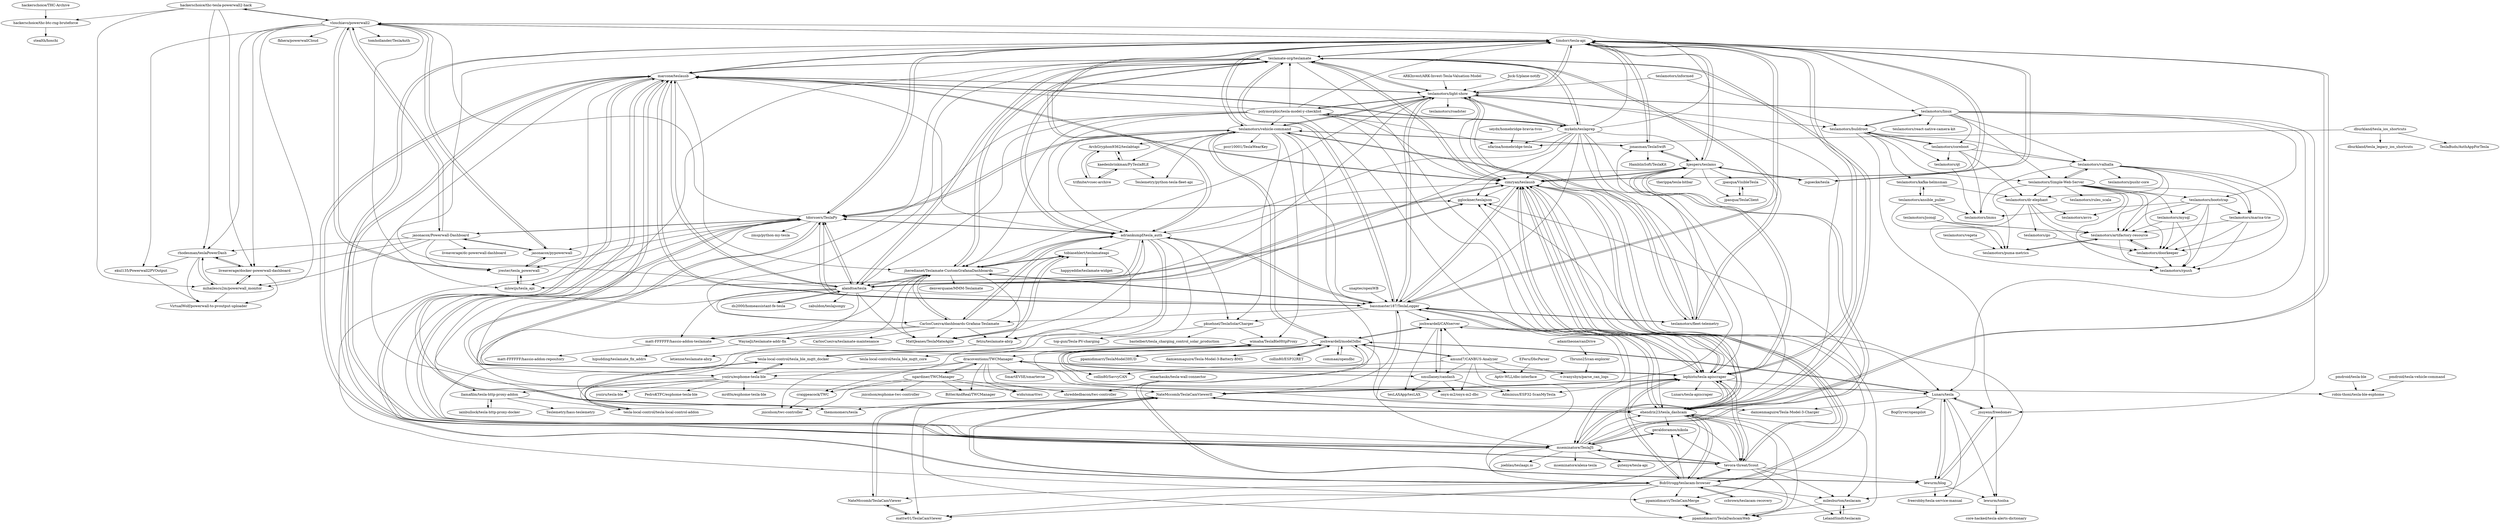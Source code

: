 digraph G {
"hackerschoice/THC-Archive" -> "hackerschoice/thc-btc-rng-bruteforce" ["e"=1]
"teslamate-org/teslamate" -> "marcone/teslausb"
"teslamate-org/teslamate" -> "teslamotors/light-show"
"teslamate-org/teslamate" -> "timdorr/tesla-api"
"teslamate-org/teslamate" -> "adriankumpf/tesla_auth"
"teslamate-org/teslamate" -> "bassmaster187/TeslaLogger"
"teslamate-org/teslamate" -> "jheredianet/Teslamate-CustomGrafanaDashboards"
"teslamate-org/teslamate" -> "ehendrix23/tesla_dashcam"
"teslamate-org/teslamate" -> "cimryan/teslausb"
"teslamate-org/teslamate" -> "alandtse/tesla"
"teslamate-org/teslamate" -> "lephisto/tesla-apiscraper"
"teslamate-org/teslamate" -> "CarlosCuezva/dashboards-Grafana-Teslamate"
"teslamate-org/teslamate" -> "mykeln/teslaprep"
"teslamate-org/teslamate" -> "tdorssers/TeslaPy"
"teslamate-org/teslamate" -> "mseminatore/TeslaJS"
"teslamate-org/teslamate" -> "teslamotors/fleet-telemetry"
"marcone/teslausb" -> "cimryan/teslausb"
"marcone/teslausb" -> "ehendrix23/tesla_dashcam"
"marcone/teslausb" -> "teslamate-org/teslamate"
"marcone/teslausb" -> "timdorr/tesla-api"
"marcone/teslausb" -> "BobStrogg/teslacam-browser"
"marcone/teslausb" -> "teslamotors/light-show"
"marcone/teslausb" -> "bassmaster187/TeslaLogger"
"marcone/teslausb" -> "lephisto/tesla-apiscraper"
"marcone/teslausb" -> "mykeln/teslaprep"
"marcone/teslausb" -> "tevora-threat/Scout"
"marcone/teslausb" -> "NateMccomb/TeslaCamViewerII"
"marcone/teslausb" -> "ppamidimarri/TeslaCamMerge"
"marcone/teslausb" -> "mseminatore/TeslaJS"
"marcone/teslausb" -> "jheredianet/Teslamate-CustomGrafanaDashboards"
"marcone/teslausb" -> "alandtse/tesla"
"ppamidimarri/TeslaCamMerge" -> "ppamidimarri/TeslaDashcamWeb"
"teslamotors/linux" -> "teslamotors/buildroot"
"teslamotors/linux" -> "teslamotors/coreboot"
"teslamotors/linux" -> "teslamotors/Simple-Web-Server"
"teslamotors/linux" -> "teslamotors/react-native-camera-kit" ["e"=1]
"teslamotors/linux" -> "teslamotors/valhalla"
"teslamotors/linux" -> "teslamotors/light-show"
"teslamotors/linux" -> "teslamotors/bootstrap"
"teslamotors/linux" -> "jnuyens/freedomev"
"teslamotors/linux" -> "timdorr/tesla-api"
"teslamotors/linux" -> "Lunars/tesla"
"rhodesman/teslaPowerDash" -> "liveaverage/docker-powerwall-dashboard"
"rhodesman/teslaPowerDash" -> "mihailescu2m/powerwall_monitor"
"rhodesman/teslaPowerDash" -> "ekul135/Powerwall2PVOutput"
"rhodesman/teslaPowerDash" -> "VirtualWolf/powerwall-to-pvoutput-uploader"
"ARKInvest/ARK-Invest-Tesla-Valuation-Model" -> "teslamotors/light-show" ["e"=1]
"lephisto/tesla-apiscraper" -> "cimryan/teslausb"
"lephisto/tesla-apiscraper" -> "ehendrix23/tesla_dashcam"
"lephisto/tesla-apiscraper" -> "BobStrogg/teslacam-browser"
"lephisto/tesla-apiscraper" -> "bassmaster187/TeslaLogger"
"lephisto/tesla-apiscraper" -> "gglockner/teslajson"
"lephisto/tesla-apiscraper" -> "NateMccomb/TeslaCamViewerII"
"lephisto/tesla-apiscraper" -> "marcone/teslausb"
"lephisto/tesla-apiscraper" -> "timdorr/tesla-api"
"lephisto/tesla-apiscraper" -> "dracoventions/TWCManager"
"lephisto/tesla-apiscraper" -> "tdorssers/TeslaPy"
"lephisto/tesla-apiscraper" -> "mseminatore/TeslaJS"
"lephisto/tesla-apiscraper" -> "hjespers/teslams"
"lephisto/tesla-apiscraper" -> "Lunars/tesla"
"lephisto/tesla-apiscraper" -> "Lunars/tesla-apiscraper"
"lephisto/tesla-apiscraper" -> "tevora-threat/Scout"
"seydx/homebridge-bravia-tvos" -> "nfarina/homebridge-tesla" ["e"=1]
"bassmaster187/TeslaLogger" -> "teslamate-org/teslamate"
"bassmaster187/TeslaLogger" -> "lephisto/tesla-apiscraper"
"bassmaster187/TeslaLogger" -> "cimryan/teslausb"
"bassmaster187/TeslaLogger" -> "marcone/teslausb"
"bassmaster187/TeslaLogger" -> "jheredianet/Teslamate-CustomGrafanaDashboards"
"bassmaster187/TeslaLogger" -> "timdorr/tesla-api"
"bassmaster187/TeslaLogger" -> "ehendrix23/tesla_dashcam"
"bassmaster187/TeslaLogger" -> "adriankumpf/tesla_auth"
"bassmaster187/TeslaLogger" -> "tdorssers/TeslaPy"
"bassmaster187/TeslaLogger" -> "teslamotors/fleet-telemetry"
"bassmaster187/TeslaLogger" -> "NateMccomb/TeslaCamViewerII"
"bassmaster187/TeslaLogger" -> "teslamotors/light-show"
"bassmaster187/TeslaLogger" -> "joshwardell/CANserver"
"bassmaster187/TeslaLogger" -> "pkuehnel/TeslaSolarCharger"
"bassmaster187/TeslaLogger" -> "CarlosCuezva/dashboards-Grafana-Teslamate"
"mykeln/teslaprep" -> "marcone/teslausb"
"mykeln/teslaprep" -> "polymorphic/tesla-model-y-checklist"
"mykeln/teslaprep" -> "teslamotors/light-show"
"mykeln/teslaprep" -> "teslamate-org/teslamate"
"mykeln/teslaprep" -> "ehendrix23/tesla_dashcam"
"mykeln/teslaprep" -> "timdorr/tesla-api"
"mykeln/teslaprep" -> "cimryan/teslausb"
"mykeln/teslaprep" -> "adriankumpf/tesla_auth"
"mykeln/teslaprep" -> "lephisto/tesla-apiscraper"
"mykeln/teslaprep" -> "alandtse/tesla"
"mykeln/teslaprep" -> "hjespers/teslams"
"mykeln/teslaprep" -> "bassmaster187/TeslaLogger"
"mykeln/teslaprep" -> "nfarina/homebridge-tesla"
"mykeln/teslaprep" -> "NateMccomb/TeslaCamViewerII"
"mykeln/teslaprep" -> "vloschiavo/powerwall2"
"cimryan/teslausb" -> "marcone/teslausb"
"cimryan/teslausb" -> "ehendrix23/tesla_dashcam"
"cimryan/teslausb" -> "lephisto/tesla-apiscraper"
"cimryan/teslausb" -> "tevora-threat/Scout"
"cimryan/teslausb" -> "BobStrogg/teslacam-browser"
"cimryan/teslausb" -> "timdorr/tesla-api"
"cimryan/teslausb" -> "milesburton/teslacam"
"cimryan/teslausb" -> "bassmaster187/TeslaLogger"
"cimryan/teslausb" -> "mseminatore/TeslaJS"
"cimryan/teslausb" -> "ppamidimarri/TeslaDashcamWeb"
"cimryan/teslausb" -> "gglockner/teslajson"
"cimryan/teslausb" -> "alandtse/tesla"
"cimryan/teslausb" -> "teslamate-org/teslamate"
"cimryan/teslausb" -> "Lunars/tesla"
"cimryan/teslausb" -> "hjespers/teslams"
"ehendrix23/tesla_dashcam" -> "BobStrogg/teslacam-browser"
"ehendrix23/tesla_dashcam" -> "marcone/teslausb"
"ehendrix23/tesla_dashcam" -> "cimryan/teslausb"
"ehendrix23/tesla_dashcam" -> "lephisto/tesla-apiscraper"
"ehendrix23/tesla_dashcam" -> "NateMccomb/TeslaCamViewerII"
"ehendrix23/tesla_dashcam" -> "timdorr/tesla-api"
"ehendrix23/tesla_dashcam" -> "teslamate-org/teslamate"
"ehendrix23/tesla_dashcam" -> "tevora-threat/Scout"
"ehendrix23/tesla_dashcam" -> "mattw01/TeslaCamViewer"
"ehendrix23/tesla_dashcam" -> "milesburton/teslacam"
"ehendrix23/tesla_dashcam" -> "ppamidimarri/TeslaDashcamWeb"
"ehendrix23/tesla_dashcam" -> "ppamidimarri/TeslaCamMerge"
"ehendrix23/tesla_dashcam" -> "bassmaster187/TeslaLogger"
"ehendrix23/tesla_dashcam" -> "geraldoramos/nikola"
"ehendrix23/tesla_dashcam" -> "dracoventions/TWCManager"
"BobStrogg/teslacam-browser" -> "ehendrix23/tesla_dashcam"
"BobStrogg/teslacam-browser" -> "mattw01/TeslaCamViewer"
"BobStrogg/teslacam-browser" -> "NateMccomb/TeslaCamViewerII"
"BobStrogg/teslacam-browser" -> "lephisto/tesla-apiscraper"
"BobStrogg/teslacam-browser" -> "ccbrown/teslacam-recovery"
"BobStrogg/teslacam-browser" -> "marcone/teslausb"
"BobStrogg/teslacam-browser" -> "cimryan/teslausb"
"BobStrogg/teslacam-browser" -> "geraldoramos/nikola"
"BobStrogg/teslacam-browser" -> "tevora-threat/Scout"
"BobStrogg/teslacam-browser" -> "NateMccomb/TeslaCamViewer"
"BobStrogg/teslacam-browser" -> "LelandSindt/teslacam"
"BobStrogg/teslacam-browser" -> "milesburton/teslacam"
"BobStrogg/teslacam-browser" -> "gglockner/teslajson"
"BobStrogg/teslacam-browser" -> "ppamidimarri/TeslaDashcamWeb"
"BobStrogg/teslacam-browser" -> "ppamidimarri/TeslaCamMerge"
"lewurm/blog" -> "Lunars/tesla"
"lewurm/blog" -> "lewurm/toolsa"
"lewurm/blog" -> "jnuyens/freedomev"
"lewurm/blog" -> "freerobby/tesla-service-manual"
"lewurm/blog" -> "joshwardell/model3dbc"
"snaptec/openWB" -> "bassmaster187/TeslaLogger" ["e"=1]
"teslamotors/buildroot" -> "teslamotors/linux"
"teslamotors/buildroot" -> "teslamotors/coreboot"
"teslamotors/buildroot" -> "teslamotors/Simple-Web-Server"
"teslamotors/buildroot" -> "teslamotors/valhalla"
"teslamotors/buildroot" -> "teslamotors/qt"
"teslamotors/buildroot" -> "jnuyens/freedomev"
"teslamotors/buildroot" -> "teslamotors/kafka-helmsman"
"teslamotors/informed" -> "teslamotors/buildroot" ["e"=1]
"teslamotors/informed" -> "teslamotors/light-show" ["e"=1]
"amund7/CANBUS-Analyzer" -> "joshwardell/model3dbc"
"amund7/CANBUS-Analyzer" -> "joshwardell/CANserver"
"amund7/CANBUS-Analyzer" -> "onyx-m2/onyx-m2-dbc"
"amund7/CANBUS-Analyzer" -> "Aptiv-WLL/dbc-interface"
"amund7/CANBUS-Analyzer" -> "v-ivanyshyn/parse_can_logs"
"amund7/CANBUS-Analyzer" -> "collin80/SavvyCAN" ["e"=1]
"amund7/CANBUS-Analyzer" -> "nmullaney/candash"
"amund7/CANBUS-Analyzer" -> "lewurm/blog"
"joshwardell/model3dbc" -> "amund7/CANBUS-Analyzer"
"joshwardell/model3dbc" -> "joshwardell/CANserver"
"joshwardell/model3dbc" -> "onyx-m2/onyx-m2-dbc"
"joshwardell/model3dbc" -> "nmullaney/candash"
"joshwardell/model3dbc" -> "lewurm/blog"
"joshwardell/model3dbc" -> "Lunars/tesla"
"joshwardell/model3dbc" -> "damienmaguire/Tesla-Model-3-Battery-BMS" ["e"=1]
"joshwardell/model3dbc" -> "damienmaguire/Tesla-Model-3-Charger" ["e"=1]
"joshwardell/model3dbc" -> "collin80/ESP32RET" ["e"=1]
"joshwardell/model3dbc" -> "Adminius/ESP32-ScanMyTesla"
"joshwardell/model3dbc" -> "commaai/opendbc" ["e"=1]
"joshwardell/model3dbc" -> "collin80/SavvyCAN" ["e"=1]
"joshwardell/model3dbc" -> "ppamidimarri/TeslaModel3HUD"
"joshwardell/model3dbc" -> "teslamotors/vehicle-command"
"joshwardell/model3dbc" -> "dracoventions/TWCManager"
"mlowijs/tesla_api" -> "gglockner/teslajson"
"mlowijs/tesla_api" -> "jrester/tesla_powerwall"
"jpasqua/VisibleTesla" -> "jpasqua/TeslaClient"
"vloschiavo/powerwall2" -> "jrester/tesla_powerwall"
"vloschiavo/powerwall2" -> "jasonacox/pypowerwall"
"vloschiavo/powerwall2" -> "jasonacox/Powerwall-Dashboard"
"vloschiavo/powerwall2" -> "rhodesman/teslaPowerDash"
"vloschiavo/powerwall2" -> "mlowijs/tesla_api"
"vloschiavo/powerwall2" -> "mihailescu2m/powerwall_monitor"
"vloschiavo/powerwall2" -> "hackerschoice/thc-tesla-powerwall2-hack"
"vloschiavo/powerwall2" -> "liveaverage/docker-powerwall-dashboard"
"vloschiavo/powerwall2" -> "ekul135/Powerwall2PVOutput"
"vloschiavo/powerwall2" -> "fkhera/powerwallCloud"
"vloschiavo/powerwall2" -> "tomhollander/TeslaAuth"
"vloschiavo/powerwall2" -> "timdorr/tesla-api"
"teslamotors/ansible_puller" -> "teslamotors/kafka-helmsman"
"teslamotors/ansible_puller" -> "teslamotors/artifactory-resource"
"teslamotors/ansible_puller" -> "teslamotors/puma-metrics"
"teslamotors/ansible_puller" -> "teslamotors/lmms"
"Lunars/tesla" -> "lewurm/blog"
"Lunars/tesla" -> "jnuyens/freedomev"
"Lunars/tesla" -> "joshwardell/model3dbc"
"Lunars/tesla" -> "lewurm/toolsa"
"Lunars/tesla" -> "BogGyver/openpilot" ["e"=1]
"Lunars/tesla" -> "freerobby/tesla-service-manual"
"Lunars/tesla" -> "damienmaguire/Tesla-Model-3-Charger" ["e"=1]
"collin80/ESP32RET" -> "joshwardell/model3dbc" ["e"=1]
"ccbrown/teslacam-recovery" -> "BobStrogg/teslacam-browser"
"milesburton/teslacam" -> "LelandSindt/teslacam"
"milesburton/teslacam" -> "ppamidimarri/TeslaDashcamWeb"
"teslamotors/jsonql" -> "teslamotors/artifactory-resource"
"teslamotors/jsonql" -> "teslamotors/puma-metrics"
"jpasqua/TeslaClient" -> "jpasqua/VisibleTesla"
"jnuyens/freedomev" -> "Lunars/tesla"
"jnuyens/freedomev" -> "lewurm/blog"
"jnuyens/freedomev" -> "lewurm/toolsa"
"ekul135/Powerwall2PVOutput" -> "VirtualWolf/powerwall-to-pvoutput-uploader"
"jrester/tesla_powerwall" -> "jasonacox/pypowerwall"
"jrester/tesla_powerwall" -> "vloschiavo/powerwall2"
"jrester/tesla_powerwall" -> "mlowijs/tesla_api"
"liveaverage/docker-powerwall-dashboard" -> "mihailescu2m/powerwall_monitor"
"liveaverage/docker-powerwall-dashboard" -> "rhodesman/teslaPowerDash"
"liveaverage/docker-powerwall-dashboard" -> "VirtualWolf/powerwall-to-pvoutput-uploader"
"mattw01/TeslaCamViewer" -> "NateMccomb/TeslaCamViewer"
"dracoventions/TWCManager" -> "ngardiner/TWCManager"
"dracoventions/TWCManager" -> "wido/smarttwc"
"dracoventions/TWCManager" -> "BitterAndReal/TWCManager"
"dracoventions/TWCManager" -> "lephisto/tesla-apiscraper"
"dracoventions/TWCManager" -> "jnicolson/twc-controller"
"dracoventions/TWCManager" -> "shreddedbacon/twc-controller"
"dracoventions/TWCManager" -> "SmartEVSE/smartevse" ["e"=1]
"dracoventions/TWCManager" -> "craigpeacock/TWC"
"LelandSindt/teslacam" -> "milesburton/teslacam"
"NateMccomb/TeslaCamViewer" -> "mattw01/TeslaCamViewer"
"NateMccomb/TeslaCamViewer" -> "NateMccomb/TeslaCamViewerII"
"geraldoramos/nikola" -> "mseminatore/TeslaJS"
"lewurm/toolsa" -> "core-hacked/tesla-alerts-dictionary"
"teslamotors/dr-elephant" -> "teslamotors/doorkeeper"
"teslamotors/dr-elephant" -> "teslamotors/go"
"teslamotors/dr-elephant" -> "teslamotors/rpush"
"teslamotors/dr-elephant" -> "teslamotors/avro"
"teslamotors/dr-elephant" -> "teslamotors/artifactory-resource"
"ppamidimarri/TeslaDashcamWeb" -> "ppamidimarri/TeslaCamMerge"
"teslamotors/artifactory-resource" -> "teslamotors/rpush"
"teslamotors/artifactory-resource" -> "teslamotors/doorkeeper"
"teslamotors/artifactory-resource" -> "teslamotors/puma-metrics"
"teslamotors/puma-metrics" -> "teslamotors/artifactory-resource"
"teslamotors/go" -> "teslamotors/doorkeeper"
"Jxck-S/plane-notify" -> "teslamotors/light-show" ["e"=1]
"tdorssers/TeslaPy" -> "timdorr/tesla-api"
"tdorssers/TeslaPy" -> "gglockner/teslajson"
"tdorssers/TeslaPy" -> "mlowijs/tesla_api"
"tdorssers/TeslaPy" -> "adriankumpf/tesla_auth"
"tdorssers/TeslaPy" -> "jrester/tesla_powerwall"
"tdorssers/TeslaPy" -> "jasonacox/pypowerwall"
"tdorssers/TeslaPy" -> "lephisto/tesla-apiscraper"
"tdorssers/TeslaPy" -> "zmsp/python-my-tesla"
"tdorssers/TeslaPy" -> "bassmaster187/TeslaLogger"
"tdorssers/TeslaPy" -> "jasonacox/Powerwall-Dashboard"
"tdorssers/TeslaPy" -> "teslamotors/vehicle-command"
"tdorssers/TeslaPy" -> "mseminatore/TeslaJS"
"tdorssers/TeslaPy" -> "themonomers/tesla"
"tdorssers/TeslaPy" -> "alandtse/tesla"
"tdorssers/TeslaPy" -> "vloschiavo/powerwall2"
"polymorphic/tesla-model-y-checklist" -> "mykeln/teslaprep"
"polymorphic/tesla-model-y-checklist" -> "marcone/teslausb"
"polymorphic/tesla-model-y-checklist" -> "teslamate-org/teslamate"
"polymorphic/tesla-model-y-checklist" -> "teslamotors/light-show"
"polymorphic/tesla-model-y-checklist" -> "NateMccomb/TeslaCamViewerII"
"polymorphic/tesla-model-y-checklist" -> "cimryan/teslausb"
"polymorphic/tesla-model-y-checklist" -> "timdorr/tesla-api"
"polymorphic/tesla-model-y-checklist" -> "jheredianet/Teslamate-CustomGrafanaDashboards"
"polymorphic/tesla-model-y-checklist" -> "alandtse/tesla"
"polymorphic/tesla-model-y-checklist" -> "adriankumpf/tesla_auth"
"polymorphic/tesla-model-y-checklist" -> "nfarina/homebridge-tesla"
"polymorphic/tesla-model-y-checklist" -> "lephisto/tesla-apiscraper"
"polymorphic/tesla-model-y-checklist" -> "teslamotors/vehicle-command"
"polymorphic/tesla-model-y-checklist" -> "ehendrix23/tesla_dashcam"
"tevora-threat/Scout" -> "mseminatore/TeslaJS"
"tevora-threat/Scout" -> "cimryan/teslausb"
"tevora-threat/Scout" -> "ehendrix23/tesla_dashcam"
"tevora-threat/Scout" -> "BobStrogg/teslacam-browser"
"tevora-threat/Scout" -> "marcone/teslausb"
"tevora-threat/Scout" -> "geraldoramos/nikola"
"tevora-threat/Scout" -> "lephisto/tesla-apiscraper"
"tevora-threat/Scout" -> "milesburton/teslacam"
"tevora-threat/Scout" -> "joshwardell/CANserver"
"tevora-threat/Scout" -> "ppamidimarri/TeslaDashcamWeb"
"tevora-threat/Scout" -> "lewurm/blog"
"dburkland/tesla_ios_shortcuts" -> "dburkland/tesla_legacy_ios_shortcuts"
"dburkland/tesla_ios_shortcuts" -> "TeslaBuds/AuthAppForTesla"
"dburkland/tesla_ios_shortcuts" -> "nfarina/homebridge-tesla"
"ngardiner/TWCManager" -> "dracoventions/TWCManager"
"ngardiner/TWCManager" -> "jnicolson/twc-controller"
"ngardiner/TWCManager" -> "craigpeacock/TWC"
"ngardiner/TWCManager" -> "wido/smarttwc"
"ngardiner/TWCManager" -> "BitterAndReal/TWCManager"
"ngardiner/TWCManager" -> "jnicolson/esphome-twc-controller"
"ngardiner/TWCManager" -> "shreddedbacon/twc-controller"
"MattJeanes/TeslaMateAgile" -> "tobiasehlert/teslamateapi"
"teslamotors/kafka-helmsman" -> "teslamotors/ansible_puller"
"teslamotors/kafka-helmsman" -> "teslamotors/dr-elephant"
"hackerschoice/thc-btc-rng-bruteforce" -> "stealth/hoschi"
"hackerschoice/thc-tesla-powerwall2-hack" -> "vloschiavo/powerwall2"
"hackerschoice/thc-tesla-powerwall2-hack" -> "mihailescu2m/powerwall_monitor"
"hackerschoice/thc-tesla-powerwall2-hack" -> "hackerschoice/thc-btc-rng-bruteforce"
"hackerschoice/thc-tesla-powerwall2-hack" -> "liveaverage/docker-powerwall-dashboard"
"hackerschoice/thc-tesla-powerwall2-hack" -> "rhodesman/teslaPowerDash"
"NateMccomb/TeslaCamViewerII" -> "NateMccomb/TeslaCamViewer"
"NateMccomb/TeslaCamViewerII" -> "BobStrogg/teslacam-browser"
"NateMccomb/TeslaCamViewerII" -> "ehendrix23/tesla_dashcam"
"NateMccomb/TeslaCamViewerII" -> "mattw01/TeslaCamViewer"
"NateMccomb/TeslaCamViewerII" -> "themonomers/tesla"
"NateMccomb/TeslaCamViewerII" -> "lephisto/tesla-apiscraper"
"NateMccomb/TeslaCamViewerII" -> "ppamidimarri/TeslaDashcamWeb"
"teslamotors/coreboot" -> "teslamotors/buildroot"
"teslamotors/coreboot" -> "teslamotors/qt"
"teslamotors/coreboot" -> "teslamotors/lmms"
"teslamotors/coreboot" -> "teslamotors/dr-elephant"
"teslamotors/coreboot" -> "teslamotors/valhalla"
"joshwardell/CANserver" -> "nmullaney/candash"
"joshwardell/CANserver" -> "joshwardell/model3dbc"
"joshwardell/CANserver" -> "tesLAXApp/tesLAX"
"joshwardell/CANserver" -> "Adminius/ESP32-ScanMyTesla"
"teslamotors/qt" -> "teslamotors/lmms"
"mihailescu2m/powerwall_monitor" -> "liveaverage/docker-powerwall-dashboard"
"mihailescu2m/powerwall_monitor" -> "rhodesman/teslaPowerDash"
"mihailescu2m/powerwall_monitor" -> "VirtualWolf/powerwall-to-pvoutput-uploader"
"craigpeacock/TWC" -> "jnicolson/twc-controller"
"teslamotors/doorkeeper" -> "teslamotors/rpush"
"teslamotors/doorkeeper" -> "teslamotors/artifactory-resource"
"Tbruno25/can-explorer" -> "v-ivanyshyn/parse_can_logs"
"alandtse/tesla" -> "ds2000/homeassistant-fe-tesla"
"alandtse/tesla" -> "zabuldon/teslajsonpy"
"alandtse/tesla" -> "adriankumpf/tesla_auth"
"alandtse/tesla" -> "jheredianet/Teslamate-CustomGrafanaDashboards"
"alandtse/tesla" -> "yoziru/esphome-tesla-ble"
"alandtse/tesla" -> "cimryan/teslausb"
"alandtse/tesla" -> "teslamate-org/teslamate"
"alandtse/tesla" -> "matt-FFFFFF/hassio-addon-teslamate"
"alandtse/tesla" -> "llamafilm/tesla-http-proxy-addon"
"alandtse/tesla" -> "CarlosCuezva/dashboards-Grafana-Teslamate"
"alandtse/tesla" -> "tdorssers/TeslaPy"
"alandtse/tesla" -> "MattJeanes/TeslaMateAgile"
"alandtse/tesla" -> "timdorr/tesla-api"
"alandtse/tesla" -> "marcone/teslausb"
"alandtse/tesla" -> "bassmaster187/TeslaLogger"
"ArchGryphon9362/teslabtapi" -> "kaedenbrinkman/PyTeslaBLE"
"ArchGryphon9362/teslabtapi" -> "trifinite/vcsec-archive"
"adamtheone/canDrive" -> "Tbruno25/can-explorer" ["e"=1]
"tobiasehlert/teslamateapi" -> "fetzu/teslamate-abrp"
"tobiasehlert/teslamateapi" -> "MattJeanes/TeslaMateAgile"
"tobiasehlert/teslamateapi" -> "happyeddie/teslamate-widget"
"tobiasehlert/teslamateapi" -> "jheredianet/Teslamate-CustomGrafanaDashboards"
"matt-FFFFFF/hassio-addon-teslamate" -> "matt-FFFFFF/hassio-addon-repository"
"teslamotors/light-show" -> "teslamate-org/teslamate"
"teslamotors/light-show" -> "marcone/teslausb"
"teslamotors/light-show" -> "timdorr/tesla-api"
"teslamotors/light-show" -> "bassmaster187/TeslaLogger"
"teslamotors/light-show" -> "ehendrix23/tesla_dashcam"
"teslamotors/light-show" -> "mykeln/teslaprep"
"teslamotors/light-show" -> "cimryan/teslausb"
"teslamotors/light-show" -> "teslamotors/vehicle-command"
"teslamotors/light-show" -> "teslamotors/fleet-telemetry"
"teslamotors/light-show" -> "teslamotors/linux"
"teslamotors/light-show" -> "alandtse/tesla"
"teslamotors/light-show" -> "polymorphic/tesla-model-y-checklist"
"teslamotors/light-show" -> "teslamotors/roadster" ["e"=1]
"teslamotors/light-show" -> "teslamotors/buildroot"
"teslamotors/light-show" -> "jheredianet/Teslamate-CustomGrafanaDashboards"
"jasonacox/Powerwall-Dashboard" -> "jasonacox/pypowerwall"
"jasonacox/Powerwall-Dashboard" -> "vloschiavo/powerwall2"
"jasonacox/Powerwall-Dashboard" -> "mihailescu2m/powerwall_monitor"
"jasonacox/Powerwall-Dashboard" -> "rhodesman/teslaPowerDash"
"jasonacox/Powerwall-Dashboard" -> "liveaverage/dc-powerwall-dashboard"
"jasonacox/Powerwall-Dashboard" -> "jrester/tesla_powerwall"
"jasonacox/Powerwall-Dashboard" -> "liveaverage/docker-powerwall-dashboard"
"jasonacox/Powerwall-Dashboard" -> "tdorssers/TeslaPy"
"EFeru/DbcParser" -> "Aptiv-WLL/dbc-interface"
"jasonacox/pypowerwall" -> "jasonacox/Powerwall-Dashboard"
"jasonacox/pypowerwall" -> "jrester/tesla_powerwall"
"jasonacox/pypowerwall" -> "vloschiavo/powerwall2"
"adriankumpf/tesla_auth" -> "jheredianet/Teslamate-CustomGrafanaDashboards"
"adriankumpf/tesla_auth" -> "alandtse/tesla"
"adriankumpf/tesla_auth" -> "teslamate-org/teslamate"
"adriankumpf/tesla_auth" -> "CarlosCuezva/dashboards-Grafana-Teslamate"
"adriankumpf/tesla_auth" -> "fetzu/teslamate-abrp"
"adriankumpf/tesla_auth" -> "tdorssers/TeslaPy"
"adriankumpf/tesla_auth" -> "pkuehnel/TeslaSolarCharger"
"adriankumpf/tesla_auth" -> "bassmaster187/TeslaLogger"
"adriankumpf/tesla_auth" -> "timdorr/tesla-api"
"adriankumpf/tesla_auth" -> "MattJeanes/TeslaMateAgile"
"adriankumpf/tesla_auth" -> "tobiasehlert/teslamateapi"
"adriankumpf/tesla_auth" -> "cimryan/teslausb"
"adriankumpf/tesla_auth" -> "marcone/teslausb"
"adriankumpf/tesla_auth" -> "mseminatore/TeslaJS"
"adriankumpf/tesla_auth" -> "ehendrix23/tesla_dashcam"
"pkuehnel/TeslaSolarCharger" -> "wimaha/TeslaBleHttpProxy"
"pkuehnel/TeslaSolarCharger" -> "bastelbert/tesla_charging_control_solar_production"
"pkuehnel/TeslaSolarCharger" -> "top-gun/Tesla-PV-charging"
"nmullaney/candash" -> "joshwardell/CANserver"
"nmullaney/candash" -> "onyx-m2/onyx-m2-dbc"
"nmullaney/candash" -> "Adminius/ESP32-ScanMyTesla"
"nmullaney/candash" -> "tesLAXApp/tesLAX"
"nmullaney/candash" -> "joshwardell/model3dbc"
"fetzu/teslamate-abrp" -> "letienne/teslamate-abrp"
"kaedenbrinkman/PyTeslaBLE" -> "trifinite/vcsec-archive"
"kaedenbrinkman/PyTeslaBLE" -> "ArchGryphon9362/teslabtapi"
"kaedenbrinkman/PyTeslaBLE" -> "Teslemetry/python-tesla-fleet-api"
"trifinite/vcsec-archive" -> "kaedenbrinkman/PyTeslaBLE"
"trifinite/vcsec-archive" -> "ArchGryphon9362/teslabtapi"
"einarhauks/tesla-wall-connector" -> "shreddedbacon/twc-controller"
"gglockner/teslajson" -> "mlowijs/tesla_api"
"gglockner/teslajson" -> "tdorssers/TeslaPy"
"teslamotors/vegeta" -> "teslamotors/puma-metrics"
"jonasman/TeslaSwift" -> "HamblinSoft/TeslaKit"
"jonasman/TeslaSwift" -> "timdorr/tesla-api"
"jonasman/TeslaSwift" -> "hjespers/teslams"
"jonasman/TeslaSwift" -> "teslamotors/vehicle-command"
"jheredianet/Teslamate-CustomGrafanaDashboards" -> "CarlosCuezva/dashboards-Grafana-Teslamate"
"jheredianet/Teslamate-CustomGrafanaDashboards" -> "tobiasehlert/teslamateapi"
"jheredianet/Teslamate-CustomGrafanaDashboards" -> "fetzu/teslamate-abrp"
"jheredianet/Teslamate-CustomGrafanaDashboards" -> "adriankumpf/tesla_auth"
"jheredianet/Teslamate-CustomGrafanaDashboards" -> "MattJeanes/TeslaMateAgile"
"jheredianet/Teslamate-CustomGrafanaDashboards" -> "WayneJz/teslamate-addr-fix"
"jheredianet/Teslamate-CustomGrafanaDashboards" -> "matt-FFFFFF/hassio-addon-teslamate"
"jheredianet/Teslamate-CustomGrafanaDashboards" -> "teslamate-org/teslamate"
"jheredianet/Teslamate-CustomGrafanaDashboards" -> "alandtse/tesla"
"jheredianet/Teslamate-CustomGrafanaDashboards" -> "bassmaster187/TeslaLogger"
"jheredianet/Teslamate-CustomGrafanaDashboards" -> "denverquane/MMM-Teslamate"
"mseminatore/TeslaJS" -> "hjespers/teslams"
"mseminatore/TeslaJS" -> "timdorr/tesla-api"
"mseminatore/TeslaJS" -> "geraldoramos/nikola"
"mseminatore/TeslaJS" -> "tevora-threat/Scout"
"mseminatore/TeslaJS" -> "cimryan/teslausb"
"mseminatore/TeslaJS" -> "gglockner/teslajson"
"mseminatore/TeslaJS" -> "BobStrogg/teslacam-browser"
"mseminatore/TeslaJS" -> "lephisto/tesla-apiscraper"
"mseminatore/TeslaJS" -> "ehendrix23/tesla_dashcam"
"mseminatore/TeslaJS" -> "tdorssers/TeslaPy"
"mseminatore/TeslaJS" -> "marcone/teslausb"
"mseminatore/TeslaJS" -> "bassmaster187/TeslaLogger"
"mseminatore/TeslaJS" -> "gutenye/tesla-api"
"mseminatore/TeslaJS" -> "joeblau/teslaapi.io"
"mseminatore/TeslaJS" -> "mseminatore/alexa-tesla"
"CarlosCuezva/dashboards-Grafana-Teslamate" -> "jheredianet/Teslamate-CustomGrafanaDashboards"
"CarlosCuezva/dashboards-Grafana-Teslamate" -> "WayneJz/teslamate-addr-fix"
"CarlosCuezva/dashboards-Grafana-Teslamate" -> "matt-FFFFFF/hassio-addon-teslamate"
"CarlosCuezva/dashboards-Grafana-Teslamate" -> "fetzu/teslamate-abrp"
"CarlosCuezva/dashboards-Grafana-Teslamate" -> "CarlosCuezva/teslamate-maintenance"
"CarlosCuezva/dashboards-Grafana-Teslamate" -> "MattJeanes/TeslaMateAgile"
"CarlosCuezva/dashboards-Grafana-Teslamate" -> "tobiasehlert/teslamateapi"
"CarlosCuezva/dashboards-Grafana-Teslamate" -> "adriankumpf/tesla_auth"
"jsgoecke/tesla" -> "hjespers/teslams"
"jsgoecke/tesla" -> "timdorr/tesla-api"
"WayneJz/teslamate-addr-fix" -> "hipudding/teslamate_fix_addrs"
"teslamotors/fleet-telemetry" -> "teslamotors/vehicle-command"
"teslamotors/fleet-telemetry" -> "bassmaster187/TeslaLogger"
"teslamotors/fleet-telemetry" -> "teslamotors/light-show"
"teslamotors/fleet-telemetry" -> "teslamate-org/teslamate"
"teslamotors/fleet-telemetry" -> "jonasman/TeslaSwift"
"ds2000/homeassistant-fe-tesla" -> "alandtse/tesla"
"teslamotors/mysql" -> "teslamotors/rpush"
"teslamotors/mysql" -> "teslamotors/artifactory-resource"
"teslamotors/mysql" -> "teslamotors/doorkeeper"
"timdorr/tesla-api" -> "mseminatore/TeslaJS"
"timdorr/tesla-api" -> "hjespers/teslams"
"timdorr/tesla-api" -> "tdorssers/TeslaPy"
"timdorr/tesla-api" -> "marcone/teslausb"
"timdorr/tesla-api" -> "teslamate-org/teslamate"
"timdorr/tesla-api" -> "cimryan/teslausb"
"timdorr/tesla-api" -> "ehendrix23/tesla_dashcam"
"timdorr/tesla-api" -> "teslamotors/light-show"
"timdorr/tesla-api" -> "jonasman/TeslaSwift"
"timdorr/tesla-api" -> "lephisto/tesla-apiscraper"
"timdorr/tesla-api" -> "bassmaster187/TeslaLogger"
"timdorr/tesla-api" -> "jsgoecke/tesla"
"timdorr/tesla-api" -> "adriankumpf/tesla_auth"
"timdorr/tesla-api" -> "vloschiavo/powerwall2"
"timdorr/tesla-api" -> "teslamotors/vehicle-command"
"llamafilm/tesla-http-proxy-addon" -> "iainbullock/tesla-http-proxy-docker"
"llamafilm/tesla-http-proxy-addon" -> "Teslemetry/hass-teslemetry"
"llamafilm/tesla-http-proxy-addon" -> "tesla-local-control/tesla-local-control-addon"
"teslamotors/vehicle-command" -> "teslamotors/fleet-telemetry"
"teslamotors/vehicle-command" -> "jonasman/TeslaSwift"
"teslamotors/vehicle-command" -> "yoziru/esphome-tesla-ble"
"teslamotors/vehicle-command" -> "joshwardell/model3dbc"
"teslamotors/vehicle-command" -> "wimaha/TeslaBleHttpProxy"
"teslamotors/vehicle-command" -> "kaedenbrinkman/PyTeslaBLE"
"teslamotors/vehicle-command" -> "tdorssers/TeslaPy"
"teslamotors/vehicle-command" -> "timdorr/tesla-api"
"teslamotors/vehicle-command" -> "ArchGryphon9362/teslabtapi"
"teslamotors/vehicle-command" -> "Teslemetry/python-tesla-fleet-api"
"teslamotors/vehicle-command" -> "bassmaster187/TeslaLogger"
"teslamotors/vehicle-command" -> "pkuehnel/TeslaSolarCharger"
"teslamotors/vehicle-command" -> "pccr10001/TeslaWearKey"
"teslamotors/vehicle-command" -> "adriankumpf/tesla_auth"
"teslamotors/vehicle-command" -> "teslamotors/light-show"
"pmdroid/tesla-ble" -> "robin-thoni/tesla-ble-esphome"
"iainbullock/tesla-http-proxy-docker" -> "llamafilm/tesla-http-proxy-addon"
"tesla-local-control/tesla_ble_mqtt_docker" -> "tesla-local-control/tesla-local-control-addon"
"tesla-local-control/tesla_ble_mqtt_docker" -> "wimaha/TeslaBleHttpProxy"
"tesla-local-control/tesla_ble_mqtt_docker" -> "yoziru/esphome-tesla-ble"
"wimaha/TeslaBleHttpProxy" -> "tesla-local-control/tesla_ble_mqtt_docker"
"wimaha/TeslaBleHttpProxy" -> "tesla-local-control/tesla_ble_mqtt_core"
"tesla-local-control/tesla-local-control-addon" -> "tesla-local-control/tesla_ble_mqtt_docker"
"hjespers/teslams" -> "jpasqua/VisibleTesla"
"hjespers/teslams" -> "mseminatore/TeslaJS"
"hjespers/teslams" -> "timdorr/tesla-api"
"hjespers/teslams" -> "jsgoecke/tesla"
"hjespers/teslams" -> "jpasqua/TeslaClient"
"hjespers/teslams" -> "jonasman/TeslaSwift"
"hjespers/teslams" -> "gglockner/teslajson"
"hjespers/teslams" -> "cimryan/teslausb"
"hjespers/teslams" -> "therippa/tesla-bitbar"
"hjespers/teslams" -> "lephisto/tesla-apiscraper"
"yoziru/esphome-tesla-ble" -> "yoziru/tesla-ble"
"yoziru/esphome-tesla-ble" -> "tesla-local-control/tesla_ble_mqtt_docker"
"yoziru/esphome-tesla-ble" -> "tesla-local-control/tesla-local-control-addon"
"yoziru/esphome-tesla-ble" -> "PedroKTFC/esphome-tesla-ble"
"yoziru/esphome-tesla-ble" -> "wimaha/TeslaBleHttpProxy"
"yoziru/esphome-tesla-ble" -> "mrd0n/esphome-tesla-ble"
"yoziru/esphome-tesla-ble" -> "robin-thoni/tesla-ble-esphome"
"yoziru/esphome-tesla-ble" -> "llamafilm/tesla-http-proxy-addon"
"teslamotors/valhalla" -> "teslamotors/marisa-trie"
"teslamotors/valhalla" -> "teslamotors/pushr-core"
"teslamotors/valhalla" -> "teslamotors/rpush"
"teslamotors/valhalla" -> "teslamotors/artifactory-resource"
"teslamotors/valhalla" -> "teslamotors/doorkeeper"
"teslamotors/valhalla" -> "teslamotors/lmms"
"teslamotors/valhalla" -> "teslamotors/Simple-Web-Server"
"teslamotors/valhalla" -> "teslamotors/dr-elephant"
"teslamotors/bootstrap" -> "teslamotors/lmms"
"teslamotors/bootstrap" -> "teslamotors/rpush"
"teslamotors/bootstrap" -> "teslamotors/artifactory-resource"
"teslamotors/bootstrap" -> "teslamotors/doorkeeper"
"teslamotors/bootstrap" -> "teslamotors/mysql"
"teslamotors/bootstrap" -> "teslamotors/marisa-trie"
"pmdroid/tesla-vehicle-command" -> "robin-thoni/tesla-ble-esphome"
"teslamotors/Simple-Web-Server" -> "teslamotors/valhalla"
"teslamotors/Simple-Web-Server" -> "teslamotors/marisa-trie"
"teslamotors/Simple-Web-Server" -> "teslamotors/mysql"
"teslamotors/Simple-Web-Server" -> "teslamotors/artifactory-resource"
"teslamotors/Simple-Web-Server" -> "teslamotors/bootstrap"
"teslamotors/Simple-Web-Server" -> "teslamotors/rpush"
"teslamotors/Simple-Web-Server" -> "teslamotors/avro"
"teslamotors/Simple-Web-Server" -> "teslamotors/doorkeeper"
"teslamotors/Simple-Web-Server" -> "teslamotors/puma-metrics"
"teslamotors/Simple-Web-Server" -> "teslamotors/rules_scala"
"teslamotors/Simple-Web-Server" -> "teslamotors/dr-elephant"
"commaai/opendbc" -> "joshwardell/model3dbc" ["e"=1]
"teslamotors/marisa-trie" -> "teslamotors/rpush"
"teslamotors/marisa-trie" -> "teslamotors/artifactory-resource"
"teslamotors/marisa-trie" -> "teslamotors/doorkeeper"
"hackerschoice/THC-Archive" ["l"="-44.973,-32.161", "c"=53]
"hackerschoice/thc-btc-rng-bruteforce" ["l"="-15.132,-23.803"]
"teslamate-org/teslamate" ["l"="-14.977,-23.603"]
"marcone/teslausb" ["l"="-15.014,-23.614"]
"teslamotors/light-show" ["l"="-14.953,-23.648"]
"timdorr/tesla-api" ["l"="-15.02,-23.65"]
"adriankumpf/tesla_auth" ["l"="-14.977,-23.639"]
"bassmaster187/TeslaLogger" ["l"="-14.993,-23.625"]
"jheredianet/Teslamate-CustomGrafanaDashboards" ["l"="-14.943,-23.616"]
"ehendrix23/tesla_dashcam" ["l"="-15.03,-23.59"]
"cimryan/teslausb" ["l"="-15.011,-23.596"]
"alandtse/tesla" ["l"="-14.962,-23.627"]
"lephisto/tesla-apiscraper" ["l"="-15.034,-23.605"]
"CarlosCuezva/dashboards-Grafana-Teslamate" ["l"="-14.928,-23.622"]
"mykeln/teslaprep" ["l"="-15.031,-23.633"]
"tdorssers/TeslaPy" ["l"="-15.026,-23.668"]
"mseminatore/TeslaJS" ["l"="-15.05,-23.616"]
"teslamotors/fleet-telemetry" ["l"="-14.99,-23.673"]
"BobStrogg/teslacam-browser" ["l"="-15.055,-23.583"]
"tevora-threat/Scout" ["l"="-15.023,-23.569"]
"NateMccomb/TeslaCamViewerII" ["l"="-15.06,-23.602"]
"ppamidimarri/TeslaCamMerge" ["l"="-15.069,-23.586"]
"ppamidimarri/TeslaDashcamWeb" ["l"="-15.048,-23.57"]
"teslamotors/linux" ["l"="-14.868,-23.595"]
"teslamotors/buildroot" ["l"="-14.831,-23.592"]
"teslamotors/coreboot" ["l"="-14.806,-23.599"]
"teslamotors/Simple-Web-Server" ["l"="-14.8,-23.559"]
"teslamotors/react-native-camera-kit" ["l"="3.566,-28.21", "c"=23]
"teslamotors/valhalla" ["l"="-14.797,-23.582"]
"teslamotors/bootstrap" ["l"="-14.802,-23.57"]
"jnuyens/freedomev" ["l"="-14.897,-23.548"]
"Lunars/tesla" ["l"="-14.938,-23.553"]
"rhodesman/teslaPowerDash" ["l"="-15.095,-23.744"]
"liveaverage/docker-powerwall-dashboard" ["l"="-15.081,-23.746"]
"mihailescu2m/powerwall_monitor" ["l"="-15.084,-23.759"]
"ekul135/Powerwall2PVOutput" ["l"="-15.108,-23.734"]
"VirtualWolf/powerwall-to-pvoutput-uploader" ["l"="-15.106,-23.751"]
"ARKInvest/ARK-Invest-Tesla-Valuation-Model" ["l"="-47.375,-25.189", "c"=70]
"gglockner/teslajson" ["l"="-15.052,-23.648"]
"dracoventions/TWCManager" ["l"="-15.044,-23.525"]
"hjespers/teslams" ["l"="-15.068,-23.642"]
"Lunars/tesla-apiscraper" ["l"="-15.033,-23.552"]
"seydx/homebridge-bravia-tvos" ["l"="-17.441,-39.076", "c"=622]
"nfarina/homebridge-tesla" ["l"="-15.102,-23.646"]
"joshwardell/CANserver" ["l"="-14.989,-23.534"]
"pkuehnel/TeslaSolarCharger" ["l"="-14.969,-23.701"]
"polymorphic/tesla-model-y-checklist" ["l"="-15,-23.642"]
"vloschiavo/powerwall2" ["l"="-15.069,-23.716"]
"milesburton/teslacam" ["l"="-15.05,-23.553"]
"mattw01/TeslaCamViewer" ["l"="-15.086,-23.576"]
"geraldoramos/nikola" ["l"="-15.069,-23.569"]
"ccbrown/teslacam-recovery" ["l"="-15.101,-23.555"]
"NateMccomb/TeslaCamViewer" ["l"="-15.094,-23.59"]
"LelandSindt/teslacam" ["l"="-15.072,-23.543"]
"lewurm/blog" ["l"="-14.939,-23.531"]
"lewurm/toolsa" ["l"="-14.909,-23.527"]
"freerobby/tesla-service-manual" ["l"="-14.922,-23.522"]
"joshwardell/model3dbc" ["l"="-14.967,-23.542"]
"snaptec/openWB" ["l"="-12.53,19.522", "c"=1678]
"teslamotors/qt" ["l"="-14.793,-23.613"]
"teslamotors/kafka-helmsman" ["l"="-14.76,-23.592"]
"teslamotors/informed" ["l"="-4.574,-29.495", "c"=4]
"amund7/CANBUS-Analyzer" ["l"="-14.953,-23.491"]
"onyx-m2/onyx-m2-dbc" ["l"="-14.953,-23.509"]
"Aptiv-WLL/dbc-interface" ["l"="-14.926,-23.449"]
"v-ivanyshyn/parse_can_logs" ["l"="-14.956,-23.433"]
"collin80/SavvyCAN" ["l"="-14.544,-24.284", "c"=236]
"nmullaney/candash" ["l"="-14.972,-23.512"]
"damienmaguire/Tesla-Model-3-Battery-BMS" ["l"="-12.822,18.889", "c"=2958]
"damienmaguire/Tesla-Model-3-Charger" ["l"="-12.808,18.88", "c"=2958]
"collin80/ESP32RET" ["l"="-14.464,-24.315", "c"=236]
"Adminius/ESP32-ScanMyTesla" ["l"="-14.992,-23.513"]
"commaai/opendbc" ["l"="-14.567,-24.264", "c"=236]
"ppamidimarri/TeslaModel3HUD" ["l"="-14.979,-23.487"]
"teslamotors/vehicle-command" ["l"="-14.97,-23.676"]
"mlowijs/tesla_api" ["l"="-15.06,-23.685"]
"jrester/tesla_powerwall" ["l"="-15.052,-23.705"]
"jpasqua/VisibleTesla" ["l"="-15.136,-23.659"]
"jpasqua/TeslaClient" ["l"="-15.118,-23.664"]
"jasonacox/pypowerwall" ["l"="-15.041,-23.722"]
"jasonacox/Powerwall-Dashboard" ["l"="-15.057,-23.734"]
"hackerschoice/thc-tesla-powerwall2-hack" ["l"="-15.106,-23.769"]
"fkhera/powerwallCloud" ["l"="-15.112,-23.718"]
"tomhollander/TeslaAuth" ["l"="-15.062,-23.761"]
"teslamotors/ansible_puller" ["l"="-14.742,-23.579"]
"teslamotors/artifactory-resource" ["l"="-14.769,-23.564"]
"teslamotors/puma-metrics" ["l"="-14.752,-23.559"]
"teslamotors/lmms" ["l"="-14.779,-23.591"]
"BogGyver/openpilot" ["l"="-14.295,-23.442", "c"=1237]
"teslamotors/jsonql" ["l"="-14.742,-23.544"]
"ngardiner/TWCManager" ["l"="-15.064,-23.488"]
"wido/smarttwc" ["l"="-15.081,-23.5"]
"BitterAndReal/TWCManager" ["l"="-15.044,-23.496"]
"jnicolson/twc-controller" ["l"="-15.054,-23.503"]
"shreddedbacon/twc-controller" ["l"="-15.048,-23.479"]
"SmartEVSE/smartevse" ["l"="-12.588,19.839", "c"=1678]
"craigpeacock/TWC" ["l"="-15.068,-23.507"]
"core-hacked/tesla-alerts-dictionary" ["l"="-14.892,-23.504"]
"teslamotors/dr-elephant" ["l"="-14.776,-23.573"]
"teslamotors/doorkeeper" ["l"="-14.779,-23.56"]
"teslamotors/go" ["l"="-14.762,-23.551"]
"teslamotors/rpush" ["l"="-14.787,-23.56"]
"teslamotors/avro" ["l"="-14.787,-23.546"]
"Jxck-S/plane-notify" ["l"="54.029,5.964", "c"=796]
"zmsp/python-my-tesla" ["l"="-15.018,-23.709"]
"themonomers/tesla" ["l"="-15.078,-23.629"]
"dburkland/tesla_ios_shortcuts" ["l"="-15.183,-23.651"]
"dburkland/tesla_legacy_ios_shortcuts" ["l"="-15.206,-23.663"]
"TeslaBuds/AuthAppForTesla" ["l"="-15.221,-23.647"]
"jnicolson/esphome-twc-controller" ["l"="-15.081,-23.466"]
"MattJeanes/TeslaMateAgile" ["l"="-14.923,-23.64"]
"tobiasehlert/teslamateapi" ["l"="-14.908,-23.63"]
"stealth/hoschi" ["l"="-15.146,-23.822"]
"tesLAXApp/tesLAX" ["l"="-14.992,-23.501"]
"Tbruno25/can-explorer" ["l"="-14.956,-23.391"]
"ds2000/homeassistant-fe-tesla" ["l"="-14.933,-23.59"]
"zabuldon/teslajsonpy" ["l"="-14.912,-23.669"]
"yoziru/esphome-tesla-ble" ["l"="-14.902,-23.712"]
"matt-FFFFFF/hassio-addon-teslamate" ["l"="-14.915,-23.604"]
"llamafilm/tesla-http-proxy-addon" ["l"="-14.887,-23.689"]
"ArchGryphon9362/teslabtapi" ["l"="-14.963,-23.747"]
"kaedenbrinkman/PyTeslaBLE" ["l"="-14.953,-23.734"]
"trifinite/vcsec-archive" ["l"="-14.95,-23.761"]
"adamtheone/canDrive" ["l"="-14.516,-24.342", "c"=236]
"fetzu/teslamate-abrp" ["l"="-14.911,-23.648"]
"happyeddie/teslamate-widget" ["l"="-14.877,-23.64"]
"matt-FFFFFF/hassio-addon-repository" ["l"="-14.895,-23.578"]
"teslamotors/roadster" ["l"="-53.092,-11.884", "c"=400]
"liveaverage/dc-powerwall-dashboard" ["l"="-15.045,-23.765"]
"EFeru/DbcParser" ["l"="-14.908,-23.418"]
"wimaha/TeslaBleHttpProxy" ["l"="-14.928,-23.725"]
"bastelbert/tesla_charging_control_solar_production" ["l"="-14.972,-23.727"]
"top-gun/Tesla-PV-charging" ["l"="-14.984,-23.735"]
"letienne/teslamate-abrp" ["l"="-14.882,-23.66"]
"Teslemetry/python-tesla-fleet-api" ["l"="-14.959,-23.716"]
"einarhauks/tesla-wall-connector" ["l"="-15.055,-23.451"]
"teslamotors/vegeta" ["l"="-14.724,-23.551"]
"jonasman/TeslaSwift" ["l"="-15.03,-23.686"]
"HamblinSoft/TeslaKit" ["l"="-15.085,-23.699"]
"WayneJz/teslamate-addr-fix" ["l"="-14.898,-23.598"]
"denverquane/MMM-Teslamate" ["l"="-14.915,-23.577"]
"gutenye/tesla-api" ["l"="-15.104,-23.62"]
"joeblau/teslaapi.io" ["l"="-15.109,-23.6"]
"mseminatore/alexa-tesla" ["l"="-15.094,-23.611"]
"CarlosCuezva/teslamate-maintenance" ["l"="-14.889,-23.627"]
"jsgoecke/tesla" ["l"="-15.081,-23.668"]
"hipudding/teslamate_fix_addrs" ["l"="-14.875,-23.568"]
"teslamotors/mysql" ["l"="-14.777,-23.547"]
"iainbullock/tesla-http-proxy-docker" ["l"="-14.86,-23.7"]
"Teslemetry/hass-teslemetry" ["l"="-14.855,-23.686"]
"tesla-local-control/tesla-local-control-addon" ["l"="-14.882,-23.721"]
"pccr10001/TeslaWearKey" ["l"="-14.936,-23.707"]
"pmdroid/tesla-ble" ["l"="-14.858,-23.778"]
"robin-thoni/tesla-ble-esphome" ["l"="-14.868,-23.753"]
"tesla-local-control/tesla_ble_mqtt_docker" ["l"="-14.902,-23.734"]
"tesla-local-control/tesla_ble_mqtt_core" ["l"="-14.918,-23.751"]
"therippa/tesla-bitbar" ["l"="-15.126,-23.633"]
"yoziru/tesla-ble" ["l"="-14.868,-23.737"]
"PedroKTFC/esphome-tesla-ble" ["l"="-14.867,-23.721"]
"mrd0n/esphome-tesla-ble" ["l"="-14.887,-23.74"]
"teslamotors/marisa-trie" ["l"="-14.785,-23.57"]
"teslamotors/pushr-core" ["l"="-14.775,-23.605"]
"pmdroid/tesla-vehicle-command" ["l"="-14.846,-23.766"]
"teslamotors/rules_scala" ["l"="-14.796,-23.531"]
}
